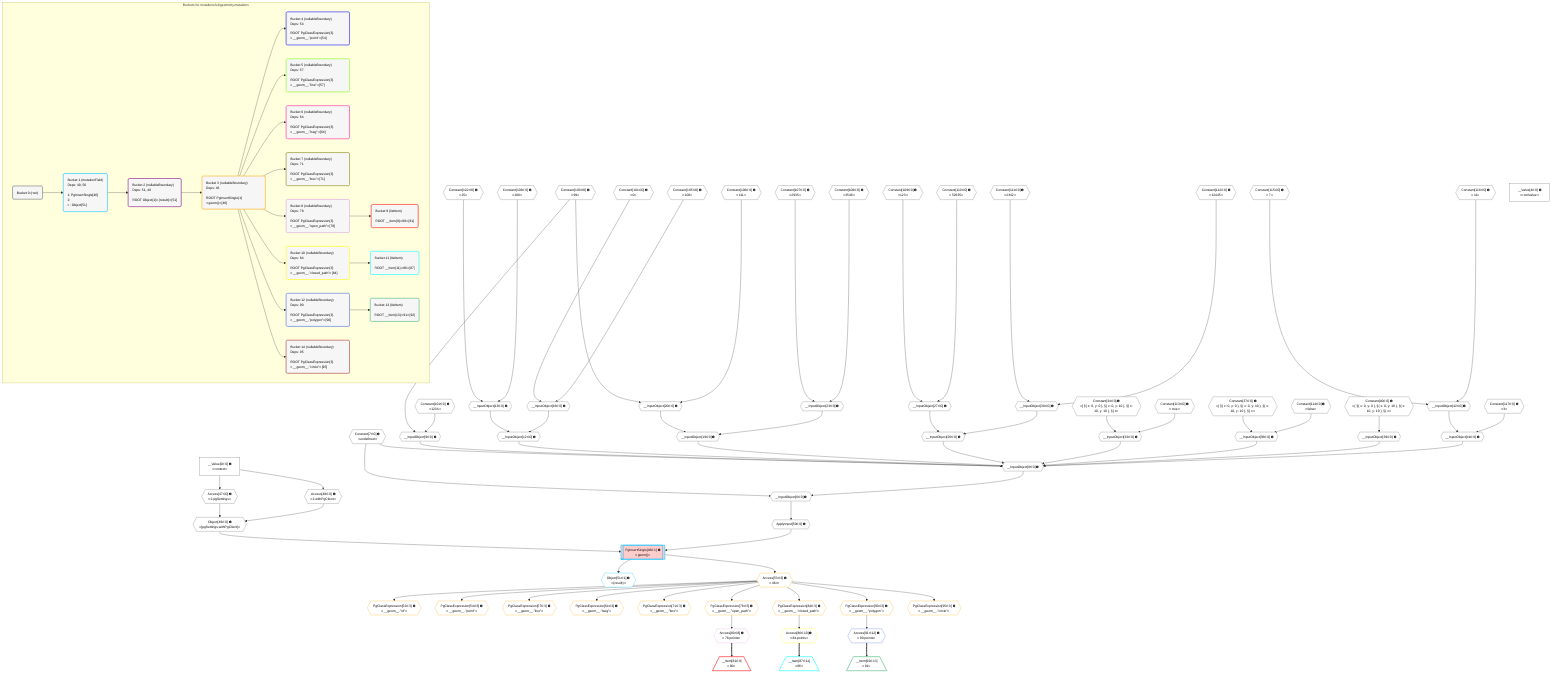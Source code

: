 %%{init: {'themeVariables': { 'fontSize': '12px'}}}%%
graph TD
    classDef path fill:#eee,stroke:#000,color:#000
    classDef plan fill:#fff,stroke-width:1px,color:#000
    classDef itemplan fill:#fff,stroke-width:2px,color:#000
    classDef unbatchedplan fill:#dff,stroke-width:1px,color:#000
    classDef sideeffectplan fill:#fcc,stroke-width:2px,color:#000
    classDef bucket fill:#f6f6f6,color:#000,stroke-width:2px,text-align:left


    %% plan dependencies
    __InputObject8{{"__InputObject[8∈0] ➊"}}:::plan
    Constant7{{"Constant[7∈0] ➊<br />ᐸundefinedᐳ"}}:::plan
    __InputObject9{{"__InputObject[9∈0] ➊"}}:::plan
    __InputObject12{{"__InputObject[12∈0] ➊"}}:::plan
    __InputObject19{{"__InputObject[19∈0] ➊"}}:::plan
    __InputObject26{{"__InputObject[26∈0] ➊"}}:::plan
    __InputObject33{{"__InputObject[33∈0] ➊"}}:::plan
    __InputObject36{{"__InputObject[36∈0] ➊"}}:::plan
    __InputObject39{{"__InputObject[39∈0] ➊"}}:::plan
    __InputObject41{{"__InputObject[41∈0] ➊"}}:::plan
    Constant7 & __InputObject9 & __InputObject12 & __InputObject19 & __InputObject26 & __InputObject33 & __InputObject36 & __InputObject39 & __InputObject41 --> __InputObject8
    __InputObject6{{"__InputObject[6∈0] ➊"}}:::plan
    Constant7 & __InputObject8 --> __InputObject6
    Constant100{{"Constant[100∈0] ➊<br />ᐸ99ᐳ"}}:::plan
    Constant101{{"Constant[101∈0] ➊<br />ᐸ1234ᐳ"}}:::plan
    Constant100 & Constant101 --> __InputObject9
    __InputObject13{{"__InputObject[13∈0] ➊"}}:::plan
    __InputObject16{{"__InputObject[16∈0] ➊"}}:::plan
    __InputObject13 & __InputObject16 --> __InputObject12
    Constant102{{"Constant[102∈0] ➊<br />ᐸ25ᐳ"}}:::plan
    Constant103{{"Constant[103∈0] ➊<br />ᐸ200ᐳ"}}:::plan
    Constant102 & Constant103 --> __InputObject13
    Constant104{{"Constant[104∈0] ➊<br />ᐸ0ᐳ"}}:::plan
    Constant105{{"Constant[105∈0] ➊<br />ᐸ100ᐳ"}}:::plan
    Constant104 & Constant105 --> __InputObject16
    __InputObject20{{"__InputObject[20∈0] ➊"}}:::plan
    __InputObject23{{"__InputObject[23∈0] ➊"}}:::plan
    __InputObject20 & __InputObject23 --> __InputObject19
    Constant106{{"Constant[106∈0] ➊<br />ᐸ111ᐳ"}}:::plan
    Constant100 & Constant106 --> __InputObject20
    Constant107{{"Constant[107∈0] ➊<br />ᐸ2935ᐳ"}}:::plan
    Constant108{{"Constant[108∈0] ➊<br />ᐸ3548ᐳ"}}:::plan
    Constant107 & Constant108 --> __InputObject23
    __InputObject27{{"__InputObject[27∈0] ➊"}}:::plan
    __InputObject30{{"__InputObject[30∈0] ➊"}}:::plan
    __InputObject27 & __InputObject30 --> __InputObject26
    Constant109{{"Constant[109∈0] ➊<br />ᐸ123ᐳ"}}:::plan
    Constant110{{"Constant[110∈0] ➊<br />ᐸ52635ᐳ"}}:::plan
    Constant109 & Constant110 --> __InputObject27
    Constant111{{"Constant[111∈0] ➊<br />ᐸ2342ᐳ"}}:::plan
    Constant112{{"Constant[112∈0] ➊<br />ᐸ12445ᐳ"}}:::plan
    Constant111 & Constant112 --> __InputObject30
    Constant34{{"Constant[34∈0] ➊<br />ᐸ[ §{ x: 0, y: 0 }, §{ x: 0, y: 10 }, §{ x: 10, y: 10 }, §{ xᐳ"}}:::plan
    Constant113{{"Constant[113∈0] ➊<br />ᐸtrueᐳ"}}:::plan
    Constant34 & Constant113 --> __InputObject33
    Constant37{{"Constant[37∈0] ➊<br />ᐸ[ §{ x: 0, y: 0 }, §{ x: 0, y: 10 }, §{ x: 10, y: 10 }, §{ xᐳ"}}:::plan
    Constant114{{"Constant[114∈0] ➊<br />ᐸfalseᐳ"}}:::plan
    Constant37 & Constant114 --> __InputObject36
    __InputObject42{{"__InputObject[42∈0] ➊"}}:::plan
    Constant117{{"Constant[117∈0] ➊<br />ᐸ3ᐳ"}}:::plan
    __InputObject42 & Constant117 --> __InputObject41
    Constant115{{"Constant[115∈0] ➊<br />ᐸ7ᐳ"}}:::plan
    Constant116{{"Constant[116∈0] ➊<br />ᐸ11ᐳ"}}:::plan
    Constant115 & Constant116 --> __InputObject42
    Object49{{"Object[49∈0] ➊<br />ᐸ{pgSettings,withPgClient}ᐳ"}}:::plan
    Access47{{"Access[47∈0] ➊<br />ᐸ2.pgSettingsᐳ"}}:::plan
    Access48{{"Access[48∈0] ➊<br />ᐸ2.withPgClientᐳ"}}:::plan
    Access47 & Access48 --> Object49
    Constant40{{"Constant[40∈0] ➊<br />ᐸ[ §{ x: 0, y: 0 }, §{ x: 0, y: 10 }, §{ x: 10, y: 10 }, §{ xᐳ"}}:::plan
    Constant40 --> __InputObject39
    __Value2["__Value[2∈0] ➊<br />ᐸcontextᐳ"]:::plan
    __Value2 --> Access47
    __Value2 --> Access48
    ApplyInput50{{"ApplyInput[50∈0] ➊"}}:::plan
    __InputObject6 --> ApplyInput50
    __Value4["__Value[4∈0] ➊<br />ᐸrootValueᐳ"]:::plan
    PgInsertSingle46[["PgInsertSingle[46∈1] ➊<br />ᐸgeom()ᐳ"]]:::sideeffectplan
    Object49 & ApplyInput50 --> PgInsertSingle46
    Object51{{"Object[51∈1] ➊<br />ᐸ{result}ᐳ"}}:::plan
    PgInsertSingle46 --> Object51
    PgClassExpression52{{"PgClassExpression[52∈3] ➊<br />ᐸ__geom__.”id”ᐳ"}}:::plan
    Access53{{"Access[53∈3] ➊<br />ᐸ46.tᐳ"}}:::plan
    Access53 --> PgClassExpression52
    PgInsertSingle46 --> Access53
    PgClassExpression54{{"PgClassExpression[54∈3] ➊<br />ᐸ__geom__.”point”ᐳ"}}:::plan
    Access53 --> PgClassExpression54
    PgClassExpression57{{"PgClassExpression[57∈3] ➊<br />ᐸ__geom__.”line”ᐳ"}}:::plan
    Access53 --> PgClassExpression57
    PgClassExpression64{{"PgClassExpression[64∈3] ➊<br />ᐸ__geom__.”lseg”ᐳ"}}:::plan
    Access53 --> PgClassExpression64
    PgClassExpression71{{"PgClassExpression[71∈3] ➊<br />ᐸ__geom__.”box”ᐳ"}}:::plan
    Access53 --> PgClassExpression71
    PgClassExpression78{{"PgClassExpression[78∈3] ➊<br />ᐸ__geom__.”open_path”ᐳ"}}:::plan
    Access53 --> PgClassExpression78
    PgClassExpression84{{"PgClassExpression[84∈3] ➊<br />ᐸ__geom__.”closed_path”ᐳ"}}:::plan
    Access53 --> PgClassExpression84
    PgClassExpression90{{"PgClassExpression[90∈3] ➊<br />ᐸ__geom__.”polygon”ᐳ"}}:::plan
    Access53 --> PgClassExpression90
    PgClassExpression95{{"PgClassExpression[95∈3] ➊<br />ᐸ__geom__.”circle”ᐳ"}}:::plan
    Access53 --> PgClassExpression95
    Access80{{"Access[80∈8] ➊<br />ᐸ78.pointsᐳ"}}:::plan
    PgClassExpression78 --> Access80
    __Item81[/"__Item[81∈9]<br />ᐸ80ᐳ"\]:::itemplan
    Access80 ==> __Item81
    Access86{{"Access[86∈10] ➊<br />ᐸ84.pointsᐳ"}}:::plan
    PgClassExpression84 --> Access86
    __Item87[/"__Item[87∈11]<br />ᐸ86ᐳ"\]:::itemplan
    Access86 ==> __Item87
    Access91{{"Access[91∈12] ➊<br />ᐸ90.pointsᐳ"}}:::plan
    PgClassExpression90 --> Access91
    __Item92[/"__Item[92∈13]<br />ᐸ91ᐳ"\]:::itemplan
    Access91 ==> __Item92

    %% define steps

    subgraph "Buckets for mutations/v4/geometry.mutations"
    Bucket0("Bucket 0 (root)"):::bucket
    classDef bucket0 stroke:#696969
    class Bucket0,__Value2,__Value4,__InputObject6,Constant7,__InputObject8,__InputObject9,__InputObject12,__InputObject13,__InputObject16,__InputObject19,__InputObject20,__InputObject23,__InputObject26,__InputObject27,__InputObject30,__InputObject33,Constant34,__InputObject36,Constant37,__InputObject39,Constant40,__InputObject41,__InputObject42,Access47,Access48,Object49,ApplyInput50,Constant100,Constant101,Constant102,Constant103,Constant104,Constant105,Constant106,Constant107,Constant108,Constant109,Constant110,Constant111,Constant112,Constant113,Constant114,Constant115,Constant116,Constant117 bucket0
    Bucket1("Bucket 1 (mutationField)<br />Deps: 49, 50<br /><br />1: PgInsertSingle[46]<br />2: <br />ᐳ: Object[51]"):::bucket
    classDef bucket1 stroke:#00bfff
    class Bucket1,PgInsertSingle46,Object51 bucket1
    Bucket2("Bucket 2 (nullableBoundary)<br />Deps: 51, 46<br /><br />ROOT Object{1}ᐸ{result}ᐳ[51]"):::bucket
    classDef bucket2 stroke:#7f007f
    class Bucket2 bucket2
    Bucket3("Bucket 3 (nullableBoundary)<br />Deps: 46<br /><br />ROOT PgInsertSingle{1}ᐸgeom()ᐳ[46]"):::bucket
    classDef bucket3 stroke:#ffa500
    class Bucket3,PgClassExpression52,Access53,PgClassExpression54,PgClassExpression57,PgClassExpression64,PgClassExpression71,PgClassExpression78,PgClassExpression84,PgClassExpression90,PgClassExpression95 bucket3
    Bucket4("Bucket 4 (nullableBoundary)<br />Deps: 54<br /><br />ROOT PgClassExpression{3}ᐸ__geom__.”point”ᐳ[54]"):::bucket
    classDef bucket4 stroke:#0000ff
    class Bucket4 bucket4
    Bucket5("Bucket 5 (nullableBoundary)<br />Deps: 57<br /><br />ROOT PgClassExpression{3}ᐸ__geom__.”line”ᐳ[57]"):::bucket
    classDef bucket5 stroke:#7fff00
    class Bucket5 bucket5
    Bucket6("Bucket 6 (nullableBoundary)<br />Deps: 64<br /><br />ROOT PgClassExpression{3}ᐸ__geom__.”lseg”ᐳ[64]"):::bucket
    classDef bucket6 stroke:#ff1493
    class Bucket6 bucket6
    Bucket7("Bucket 7 (nullableBoundary)<br />Deps: 71<br /><br />ROOT PgClassExpression{3}ᐸ__geom__.”box”ᐳ[71]"):::bucket
    classDef bucket7 stroke:#808000
    class Bucket7 bucket7
    Bucket8("Bucket 8 (nullableBoundary)<br />Deps: 78<br /><br />ROOT PgClassExpression{3}ᐸ__geom__.”open_path”ᐳ[78]"):::bucket
    classDef bucket8 stroke:#dda0dd
    class Bucket8,Access80 bucket8
    Bucket9("Bucket 9 (listItem)<br /><br />ROOT __Item{9}ᐸ80ᐳ[81]"):::bucket
    classDef bucket9 stroke:#ff0000
    class Bucket9,__Item81 bucket9
    Bucket10("Bucket 10 (nullableBoundary)<br />Deps: 84<br /><br />ROOT PgClassExpression{3}ᐸ__geom__.”closed_path”ᐳ[84]"):::bucket
    classDef bucket10 stroke:#ffff00
    class Bucket10,Access86 bucket10
    Bucket11("Bucket 11 (listItem)<br /><br />ROOT __Item{11}ᐸ86ᐳ[87]"):::bucket
    classDef bucket11 stroke:#00ffff
    class Bucket11,__Item87 bucket11
    Bucket12("Bucket 12 (nullableBoundary)<br />Deps: 90<br /><br />ROOT PgClassExpression{3}ᐸ__geom__.”polygon”ᐳ[90]"):::bucket
    classDef bucket12 stroke:#4169e1
    class Bucket12,Access91 bucket12
    Bucket13("Bucket 13 (listItem)<br /><br />ROOT __Item{13}ᐸ91ᐳ[92]"):::bucket
    classDef bucket13 stroke:#3cb371
    class Bucket13,__Item92 bucket13
    Bucket14("Bucket 14 (nullableBoundary)<br />Deps: 95<br /><br />ROOT PgClassExpression{3}ᐸ__geom__.”circle”ᐳ[95]"):::bucket
    classDef bucket14 stroke:#a52a2a
    class Bucket14 bucket14
    Bucket0 --> Bucket1
    Bucket1 --> Bucket2
    Bucket2 --> Bucket3
    Bucket3 --> Bucket4 & Bucket5 & Bucket6 & Bucket7 & Bucket8 & Bucket10 & Bucket12 & Bucket14
    Bucket8 --> Bucket9
    Bucket10 --> Bucket11
    Bucket12 --> Bucket13
    end